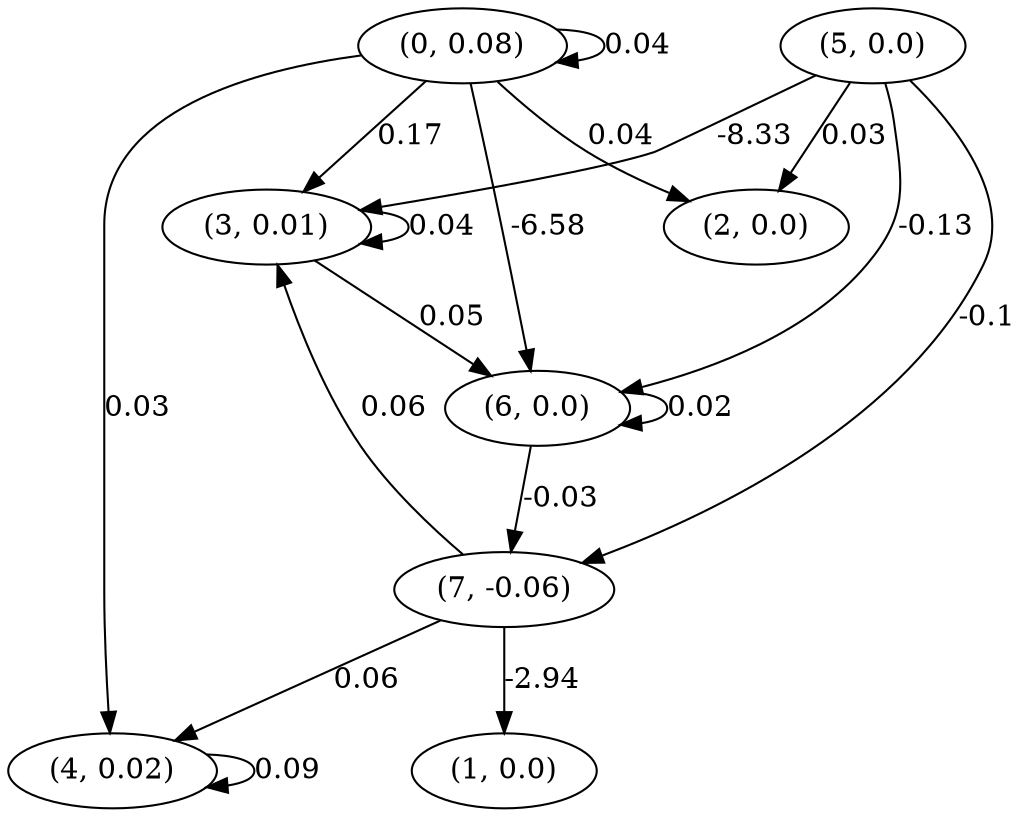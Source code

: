 digraph {
    0 [ label = "(0, 0.08)" ]
    1 [ label = "(1, 0.0)" ]
    2 [ label = "(2, 0.0)" ]
    3 [ label = "(3, 0.01)" ]
    4 [ label = "(4, 0.02)" ]
    5 [ label = "(5, 0.0)" ]
    6 [ label = "(6, 0.0)" ]
    7 [ label = "(7, -0.06)" ]
    0 -> 0 [ label = "0.04" ]
    3 -> 3 [ label = "0.04" ]
    4 -> 4 [ label = "0.09" ]
    6 -> 6 [ label = "0.02" ]
    7 -> 1 [ label = "-2.94" ]
    0 -> 2 [ label = "0.04" ]
    5 -> 2 [ label = "0.03" ]
    0 -> 3 [ label = "0.17" ]
    5 -> 3 [ label = "-8.33" ]
    7 -> 3 [ label = "0.06" ]
    0 -> 4 [ label = "0.03" ]
    7 -> 4 [ label = "0.06" ]
    0 -> 6 [ label = "-6.58" ]
    3 -> 6 [ label = "0.05" ]
    5 -> 6 [ label = "-0.13" ]
    5 -> 7 [ label = "-0.1" ]
    6 -> 7 [ label = "-0.03" ]
}

